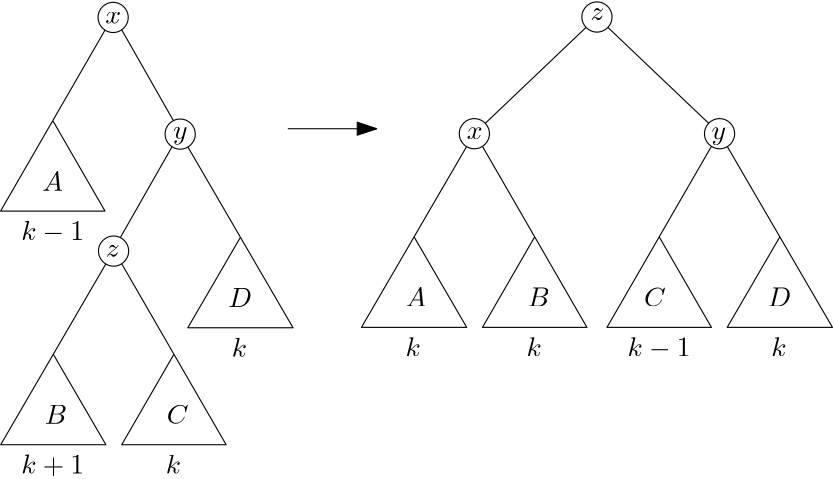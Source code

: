 <?xml version="1.0"?>
<!DOCTYPE ipe SYSTEM "ipe.dtd">
<ipe version="70206" creator="Ipe 7.2.7">
<info created="D:20211218033626" modified="D:20211218170816"/>
<ipestyle name="basic">
<symbol name="arrow/arc(spx)">
<path stroke="sym-stroke" fill="sym-stroke" pen="sym-pen">
0 0 m
-1 0.333 l
-1 -0.333 l
h
</path>
</symbol>
<symbol name="arrow/farc(spx)">
<path stroke="sym-stroke" fill="white" pen="sym-pen">
0 0 m
-1 0.333 l
-1 -0.333 l
h
</path>
</symbol>
<symbol name="arrow/ptarc(spx)">
<path stroke="sym-stroke" fill="sym-stroke" pen="sym-pen">
0 0 m
-1 0.333 l
-0.8 0 l
-1 -0.333 l
h
</path>
</symbol>
<symbol name="arrow/fptarc(spx)">
<path stroke="sym-stroke" fill="white" pen="sym-pen">
0 0 m
-1 0.333 l
-0.8 0 l
-1 -0.333 l
h
</path>
</symbol>
<symbol name="mark/circle(sx)" transformations="translations">
<path fill="sym-stroke">
0.6 0 0 0.6 0 0 e
0.4 0 0 0.4 0 0 e
</path>
</symbol>
<symbol name="mark/disk(sx)" transformations="translations">
<path fill="sym-stroke">
0.6 0 0 0.6 0 0 e
</path>
</symbol>
<symbol name="mark/fdisk(sfx)" transformations="translations">
<group>
<path fill="sym-fill">
0.5 0 0 0.5 0 0 e
</path>
<path fill="sym-stroke" fillrule="eofill">
0.6 0 0 0.6 0 0 e
0.4 0 0 0.4 0 0 e
</path>
</group>
</symbol>
<symbol name="mark/box(sx)" transformations="translations">
<path fill="sym-stroke" fillrule="eofill">
-0.6 -0.6 m
0.6 -0.6 l
0.6 0.6 l
-0.6 0.6 l
h
-0.4 -0.4 m
0.4 -0.4 l
0.4 0.4 l
-0.4 0.4 l
h
</path>
</symbol>
<symbol name="mark/square(sx)" transformations="translations">
<path fill="sym-stroke">
-0.6 -0.6 m
0.6 -0.6 l
0.6 0.6 l
-0.6 0.6 l
h
</path>
</symbol>
<symbol name="mark/fsquare(sfx)" transformations="translations">
<group>
<path fill="sym-fill">
-0.5 -0.5 m
0.5 -0.5 l
0.5 0.5 l
-0.5 0.5 l
h
</path>
<path fill="sym-stroke" fillrule="eofill">
-0.6 -0.6 m
0.6 -0.6 l
0.6 0.6 l
-0.6 0.6 l
h
-0.4 -0.4 m
0.4 -0.4 l
0.4 0.4 l
-0.4 0.4 l
h
</path>
</group>
</symbol>
<symbol name="mark/cross(sx)" transformations="translations">
<group>
<path fill="sym-stroke">
-0.43 -0.57 m
0.57 0.43 l
0.43 0.57 l
-0.57 -0.43 l
h
</path>
<path fill="sym-stroke">
-0.43 0.57 m
0.57 -0.43 l
0.43 -0.57 l
-0.57 0.43 l
h
</path>
</group>
</symbol>
<symbol name="arrow/fnormal(spx)">
<path stroke="sym-stroke" fill="white" pen="sym-pen">
0 0 m
-1 0.333 l
-1 -0.333 l
h
</path>
</symbol>
<symbol name="arrow/pointed(spx)">
<path stroke="sym-stroke" fill="sym-stroke" pen="sym-pen">
0 0 m
-1 0.333 l
-0.8 0 l
-1 -0.333 l
h
</path>
</symbol>
<symbol name="arrow/fpointed(spx)">
<path stroke="sym-stroke" fill="white" pen="sym-pen">
0 0 m
-1 0.333 l
-0.8 0 l
-1 -0.333 l
h
</path>
</symbol>
<symbol name="arrow/linear(spx)">
<path stroke="sym-stroke" pen="sym-pen">
-1 0.333 m
0 0 l
-1 -0.333 l
</path>
</symbol>
<symbol name="arrow/fdouble(spx)">
<path stroke="sym-stroke" fill="white" pen="sym-pen">
0 0 m
-1 0.333 l
-1 -0.333 l
h
-1 0 m
-2 0.333 l
-2 -0.333 l
h
</path>
</symbol>
<symbol name="arrow/double(spx)">
<path stroke="sym-stroke" fill="sym-stroke" pen="sym-pen">
0 0 m
-1 0.333 l
-1 -0.333 l
h
-1 0 m
-2 0.333 l
-2 -0.333 l
h
</path>
</symbol>
<pen name="heavier" value="0.8"/>
<pen name="fat" value="1.2"/>
<pen name="ultrafat" value="2"/>
<symbolsize name="large" value="5"/>
<symbolsize name="small" value="2"/>
<symbolsize name="tiny" value="1.1"/>
<arrowsize name="large" value="10"/>
<arrowsize name="small" value="5"/>
<arrowsize name="tiny" value="3"/>
<color name="red" value="1 0 0"/>
<color name="green" value="0 1 0"/>
<color name="blue" value="0 0 1"/>
<color name="yellow" value="1 1 0"/>
<color name="orange" value="1 0.647 0"/>
<color name="gold" value="1 0.843 0"/>
<color name="purple" value="0.627 0.125 0.941"/>
<color name="gray" value="0.745"/>
<color name="brown" value="0.647 0.165 0.165"/>
<color name="navy" value="0 0 0.502"/>
<color name="pink" value="1 0.753 0.796"/>
<color name="seagreen" value="0.18 0.545 0.341"/>
<color name="turquoise" value="0.251 0.878 0.816"/>
<color name="violet" value="0.933 0.51 0.933"/>
<color name="darkblue" value="0 0 0.545"/>
<color name="darkcyan" value="0 0.545 0.545"/>
<color name="darkgray" value="0.663"/>
<color name="darkgreen" value="0 0.392 0"/>
<color name="darkmagenta" value="0.545 0 0.545"/>
<color name="darkorange" value="1 0.549 0"/>
<color name="darkred" value="0.545 0 0"/>
<color name="lightblue" value="0.678 0.847 0.902"/>
<color name="lightcyan" value="0.878 1 1"/>
<color name="lightgray" value="0.827"/>
<color name="lightgreen" value="0.565 0.933 0.565"/>
<color name="lightyellow" value="1 1 0.878"/>
<dashstyle name="dashed" value="[4] 0"/>
<dashstyle name="dotted" value="[1 3] 0"/>
<dashstyle name="dash dotted" value="[4 2 1 2] 0"/>
<dashstyle name="dash dot dotted" value="[4 2 1 2 1 2] 0"/>
<textsize name="large" value="\large"/>
<textsize name="Large" value="\Large"/>
<textsize name="LARGE" value="\LARGE"/>
<textsize name="huge" value="\huge"/>
<textsize name="Huge" value="\Huge"/>
<textsize name="small" value="\small"/>
<textsize name="footnote" value="\footnotesize"/>
<textsize name="tiny" value="\tiny"/>
<textstyle name="center" begin="\begin{center}" end="\end{center}"/>
<textstyle name="itemize" begin="\begin{itemize}" end="\end{itemize}"/>
<textstyle name="item" begin="\begin{itemize}\item{}" end="\end{itemize}"/>
<gridsize name="4 pts" value="4"/>
<gridsize name="8 pts (~3 mm)" value="8"/>
<gridsize name="16 pts (~6 mm)" value="16"/>
<gridsize name="32 pts (~12 mm)" value="32"/>
<gridsize name="10 pts (~3.5 mm)" value="10"/>
<gridsize name="20 pts (~7 mm)" value="20"/>
<gridsize name="14 pts (~5 mm)" value="14"/>
<gridsize name="28 pts (~10 mm)" value="28"/>
<gridsize name="56 pts (~20 mm)" value="56"/>
<anglesize name="90 deg" value="90"/>
<anglesize name="60 deg" value="60"/>
<anglesize name="45 deg" value="45"/>
<anglesize name="30 deg" value="30"/>
<anglesize name="22.5 deg" value="22.5"/>
<opacity name="10%" value="0.1"/>
<opacity name="30%" value="0.3"/>
<opacity name="50%" value="0.5"/>
<opacity name="75%" value="0.75"/>
<tiling name="falling" angle="-60" step="4" width="1"/>
<tiling name="rising" angle="30" step="4" width="1"/>
</ipestyle>
<page>
<layer name="alpha"/>
<view layers="alpha" active="alpha"/>
<path layer="alpha" matrix="0.339266 0 0 0.339266 69.6869 569.22" stroke="black">
16 0 0 16 128 704 e
</path>
<path matrix="0.339266 0 0 0.339266 47.9589 537.501" stroke="black">
128 688 m
72.5843 591.983 l
183.416 591.983 l
128 688 l
128 688 l
</path>
<path matrix="0.339266 0 0 0.339266 66.7596 570.077" stroke="black">
128 688 m
72.5843 591.983 l
</path>
<path matrix="0.171379 0.292798 -0.292798 0.171379 295.703 648.21" stroke="black">
128 688 m
72.5843 591.983 l
</path>
<path matrix="0.339266 0 0 0.339266 93.8126 527.218" stroke="black">
16 0 0 16 128 704 e
</path>
<path matrix="-0.341884 0 0 0.339266 202.698 495.5" stroke="black">
128 688 m
72.5843 591.983 l
183.416 591.983 l
128 688 l
128 688 l
</path>
<path matrix="-0.341884 0 0 0.339266 183.752 528.075" stroke="black">
128 688 m
72.5843 591.983 l
</path>
<text matrix="1 0 0 1 78.2322 69.8389" transformations="translations" pos="32 736" stroke="black" type="label" width="5.694" height="4.289" depth="0" valign="baseline" style="math">x</text>
<text matrix="1 0 0 1 71.103 -23.4333" transformations="translations" pos="63.6018 787.855" stroke="black" type="label" width="5.242" height="4.297" depth="1.93" valign="baseline" style="math">y</text>
<text matrix="1 0 0 1 0 -6.26004" transformations="translations" pos="87.5986 751.934" stroke="black" type="label" width="7.472" height="6.808" depth="0" valign="baseline" style="math">A</text>
<text matrix="1 0 0 1 -2.06522 -2.29222" transformations="translations" pos="156.578 706.144" stroke="black" type="label" width="8.525" height="6.808" depth="0" valign="baseline" style="math">D</text>
<path matrix="-0.339266 0 0 0.339266 286.575 527.366" stroke="black">
16 0 0 16 128 704 e
</path>
<path matrix="-0.339266 0 0 0.339266 308.303 495.648" stroke="black">
128 688 m
72.5843 591.983 l
183.416 591.983 l
128 688 l
128 688 l
</path>
<path matrix="-0.339266 0 0 0.339266 289.503 528.223" stroke="black">
128 688 m
72.5843 591.983 l
</path>
<path matrix="0.341884 0 0 0.339266 177.69 495.648" stroke="black">
128 688 m
72.5843 591.983 l
183.416 591.983 l
128 688 l
128 688 l
</path>
<path matrix="0.341884 0 0 0.339266 196.636 528.223" stroke="black">
128 688 m
72.5843 591.983 l
</path>
<text matrix="1 0 0 1 176.775 -23.6729" pos="63.6018 787.855" stroke="black" type="label" width="5.694" height="4.289" depth="0" valign="baseline" style="math">x</text>
<text matrix="1 0 0 1 147.261 -4.109" pos="114.991 708.109" stroke="black" type="label" width="8.057" height="6.808" depth="0" valign="baseline" style="math">B</text>
<text matrix="1 0 0 1 61.825 -2.14425" pos="156.578 706.144" stroke="black" type="label" width="7.472" height="6.808" depth="0" valign="baseline" style="math">A</text>
<path stroke="black" arrow="normal/normal">
176 768 m
208 768 l
</path>
<path matrix="-0.171379 0.292798 0.292798 0.171379 -45.1972 606.103" stroke="black">
128 688 m
72.5843 591.983 l
</path>
<path matrix="-0.339266 0 0 0.339266 156.693 485.111" stroke="black">
16 0 0 16 128 704 e
</path>
<text matrix="1 0 0 1 46.893 -65.9279" pos="63.6018 787.855" stroke="black" type="label" width="5.071" height="4.289" depth="0" valign="baseline" style="math">z</text>
<path matrix="-0.339266 0 0 0.339266 178.421 453.393" stroke="black">
128 688 m
72.5843 591.983 l
183.416 591.983 l
128 688 l
128 688 l
</path>
<path matrix="-0.339266 0 0 0.339266 159.621 485.968" stroke="black">
128 688 m
72.5843 591.983 l
</path>
<path matrix="0.341884 0 0 0.339266 47.808 453.393" stroke="black">
128 688 m
72.5843 591.983 l
183.416 591.983 l
128 688 l
128 688 l
</path>
<path matrix="0.341884 0 0 0.339266 66.754 485.968" stroke="black">
128 688 m
72.5843 591.983 l
</path>
<text matrix="1 0 0 1 17.379 -46.364" pos="114.991 708.109" stroke="black" type="label" width="7.833" height="6.808" depth="0" valign="baseline" style="math">C</text>
<text matrix="1 0 0 1 -68.057 -44.3993" pos="156.578 706.144" stroke="black" type="label" width="8.057" height="6.808" depth="0" valign="baseline" style="math">B</text>
<path matrix="0.339266 0 0 0.339266 287.999 527.366" stroke="black">
16 0 0 16 128 704 e
</path>
<path matrix="0.339266 0 0 0.339266 266.271 495.648" stroke="black">
128 688 m
72.5843 591.983 l
183.416 591.983 l
128 688 l
128 688 l
</path>
<path matrix="0.339266 0 0 0.339266 285.071 528.223" stroke="black">
128 688 m
72.5843 591.983 l
</path>
<path matrix="-0.341884 0 0 0.339266 396.884 495.648" stroke="black">
128 688 m
72.5843 591.983 l
183.416 591.983 l
128 688 l
128 688 l
</path>
<path matrix="-0.341884 0 0 0.339266 377.938 528.223" stroke="black">
128 688 m
72.5843 591.983 l
</path>
<text matrix="1 0 0 1 264.902 -23.6729" pos="63.6018 787.855" stroke="black" type="label" width="5.242" height="4.297" depth="1.93" valign="baseline" style="math">y</text>
<text matrix="1 0 0 1 189.274 -4.109" pos="114.991 708.109" stroke="black" type="label" width="7.833" height="6.808" depth="0" valign="baseline" style="math">C</text>
<text matrix="1 0 0 1 192.121 -2.14425" pos="156.578 706.144" stroke="black" type="label" width="8.525" height="6.808" depth="0" valign="baseline" style="math">D</text>
<path stroke="black">
327.493 769.951 m
291.219 804.469 l
</path>
<path stroke="black">
283.355 804.469 m
247.081 769.951 l
</path>
<path matrix="-0.339266 0 0 0.339266 330.713 569.368" stroke="black">
16 0 0 16 128 704 e
</path>
<text matrix="1 0 0 1 252.926 71.1494" pos="32 736" stroke="black" type="label" width="5.071" height="4.289" depth="0" valign="baseline" style="math">z</text>
<text matrix="1 0 0 1 0 -8.05294" transformations="translations" pos="80 736" stroke="black" type="label" width="22.658" height="6.919" depth="0.83" valign="baseline" style="math">k-1</text>
<text matrix="1 0 0 1 106.618 -9.01" transformations="translations" pos="49.1914 694.956" stroke="black" type="label" width="5.5" height="6.918" depth="0" valign="baseline" style="math">k</text>
<text matrix="1 0 0 1 0.0391108 -92.1612" transformations="translations" pos="80 736" stroke="black" type="label" width="22.658" height="6.919" depth="0.83" valign="baseline" style="math">k+1</text>
<text matrix="1 0 0 1 82.8209 -51.1173" transformations="translations" pos="49.1914 694.956" stroke="black" type="label" width="5.5" height="6.918" depth="0" valign="baseline" style="math">k</text>
<text matrix="1 0 0 1 218.312 -49.9062" transformations="translations" pos="80 736" stroke="black" type="label" width="22.658" height="6.919" depth="0.83" valign="baseline" style="math">k-1</text>
<text matrix="1 0 0 1 300.804 -8.8626" transformations="translations" pos="49.1914 694.956" stroke="black" type="label" width="5.5" height="6.918" depth="0" valign="baseline" style="math">k</text>
<text matrix="1 0 0 1 169.132 -8.8626" transformations="translations" pos="49.1914 694.956" stroke="black" type="label" width="5.5" height="6.918" depth="0" valign="baseline" style="math">k</text>
<text matrix="1 0 0 1 212.703 -8.8626" transformations="translations" pos="49.1914 694.956" stroke="black" type="label" width="5.5" height="6.918" depth="0" valign="baseline" style="math">k</text>
</page>
</ipe>
